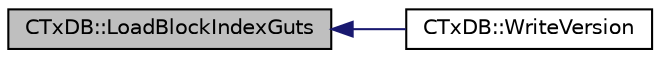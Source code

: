 digraph "CTxDB::LoadBlockIndexGuts"
{
  edge [fontname="Helvetica",fontsize="10",labelfontname="Helvetica",labelfontsize="10"];
  node [fontname="Helvetica",fontsize="10",shape=record];
  rankdir="LR";
  Node462 [label="CTxDB::LoadBlockIndexGuts",height=0.2,width=0.4,color="black", fillcolor="grey75", style="filled", fontcolor="black"];
  Node462 -> Node463 [dir="back",color="midnightblue",fontsize="10",style="solid",fontname="Helvetica"];
  Node463 [label="CTxDB::WriteVersion",height=0.2,width=0.4,color="black", fillcolor="white", style="filled",URL="$d9/d8d/class_c_tx_d_b.html#aa30dbf235b1c229896097e1eb1ea9520"];
}
